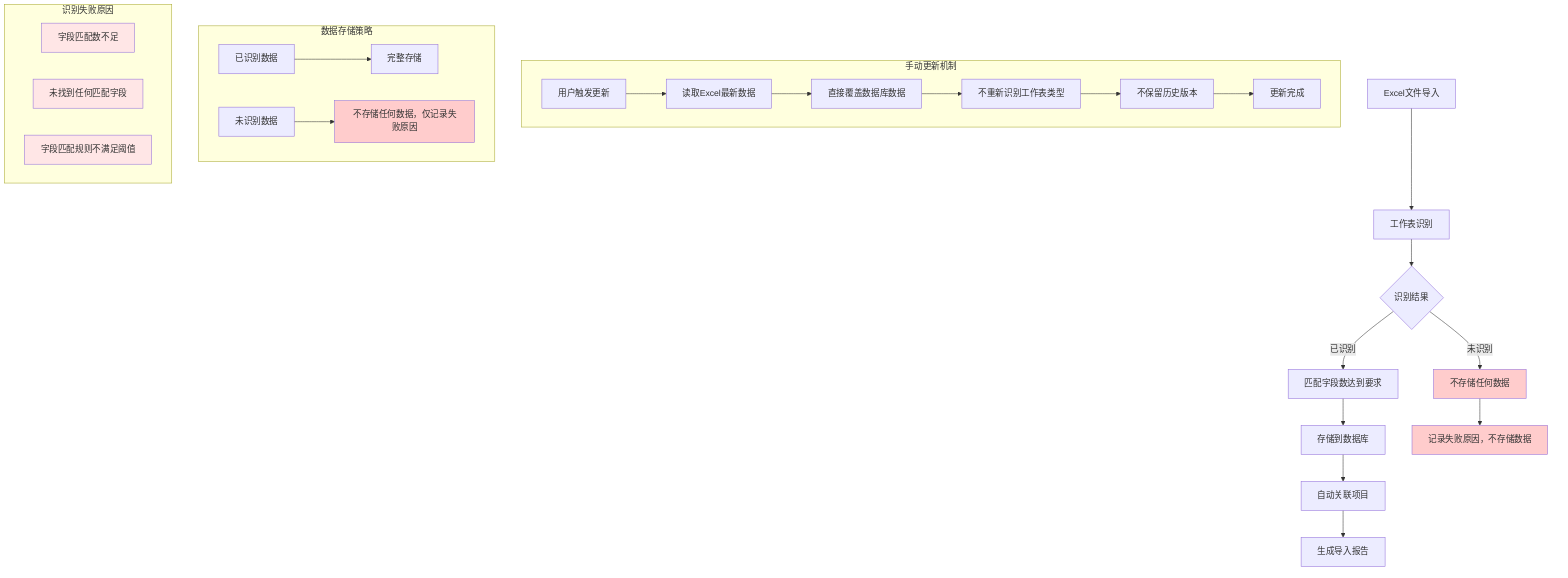 flowchart TD
    A[Excel文件导入] --> B[工作表识别]
    B --> C{识别结果}

    C -->|已识别| D[匹配字段数达到要求]
    C -->|未识别| E[不存储任何数据]

    D --> F[存储到数据库]
    E --> G[记录失败原因，不存储数据]

    F --> H[自动关联项目]
    H --> I[生成导入报告]

    subgraph "手动更新机制"
        J[用户触发更新] --> K[读取Excel最新数据]
        K --> L[直接覆盖数据库数据]
        L --> M[不重新识别工作表类型]
        M --> N[不保留历史版本]
        N --> O[更新完成]
    end

    subgraph "数据存储策略"
        P[已识别数据] --> Q[完整存储]
        R[未识别数据] --> S[不存储任何数据，仅记录失败原因]
    end

    subgraph "识别失败原因"
        T[字段匹配数不足]
        U[未找到任何匹配字段]
        V[字段匹配规则不满足阈值]
    end

    style E fill:#ffcccc
    style G fill:#ffcccc
    style S fill:#ffcccc
    style T fill:#ffe6e6
    style U fill:#ffe6e6
    style V fill:#ffe6e6